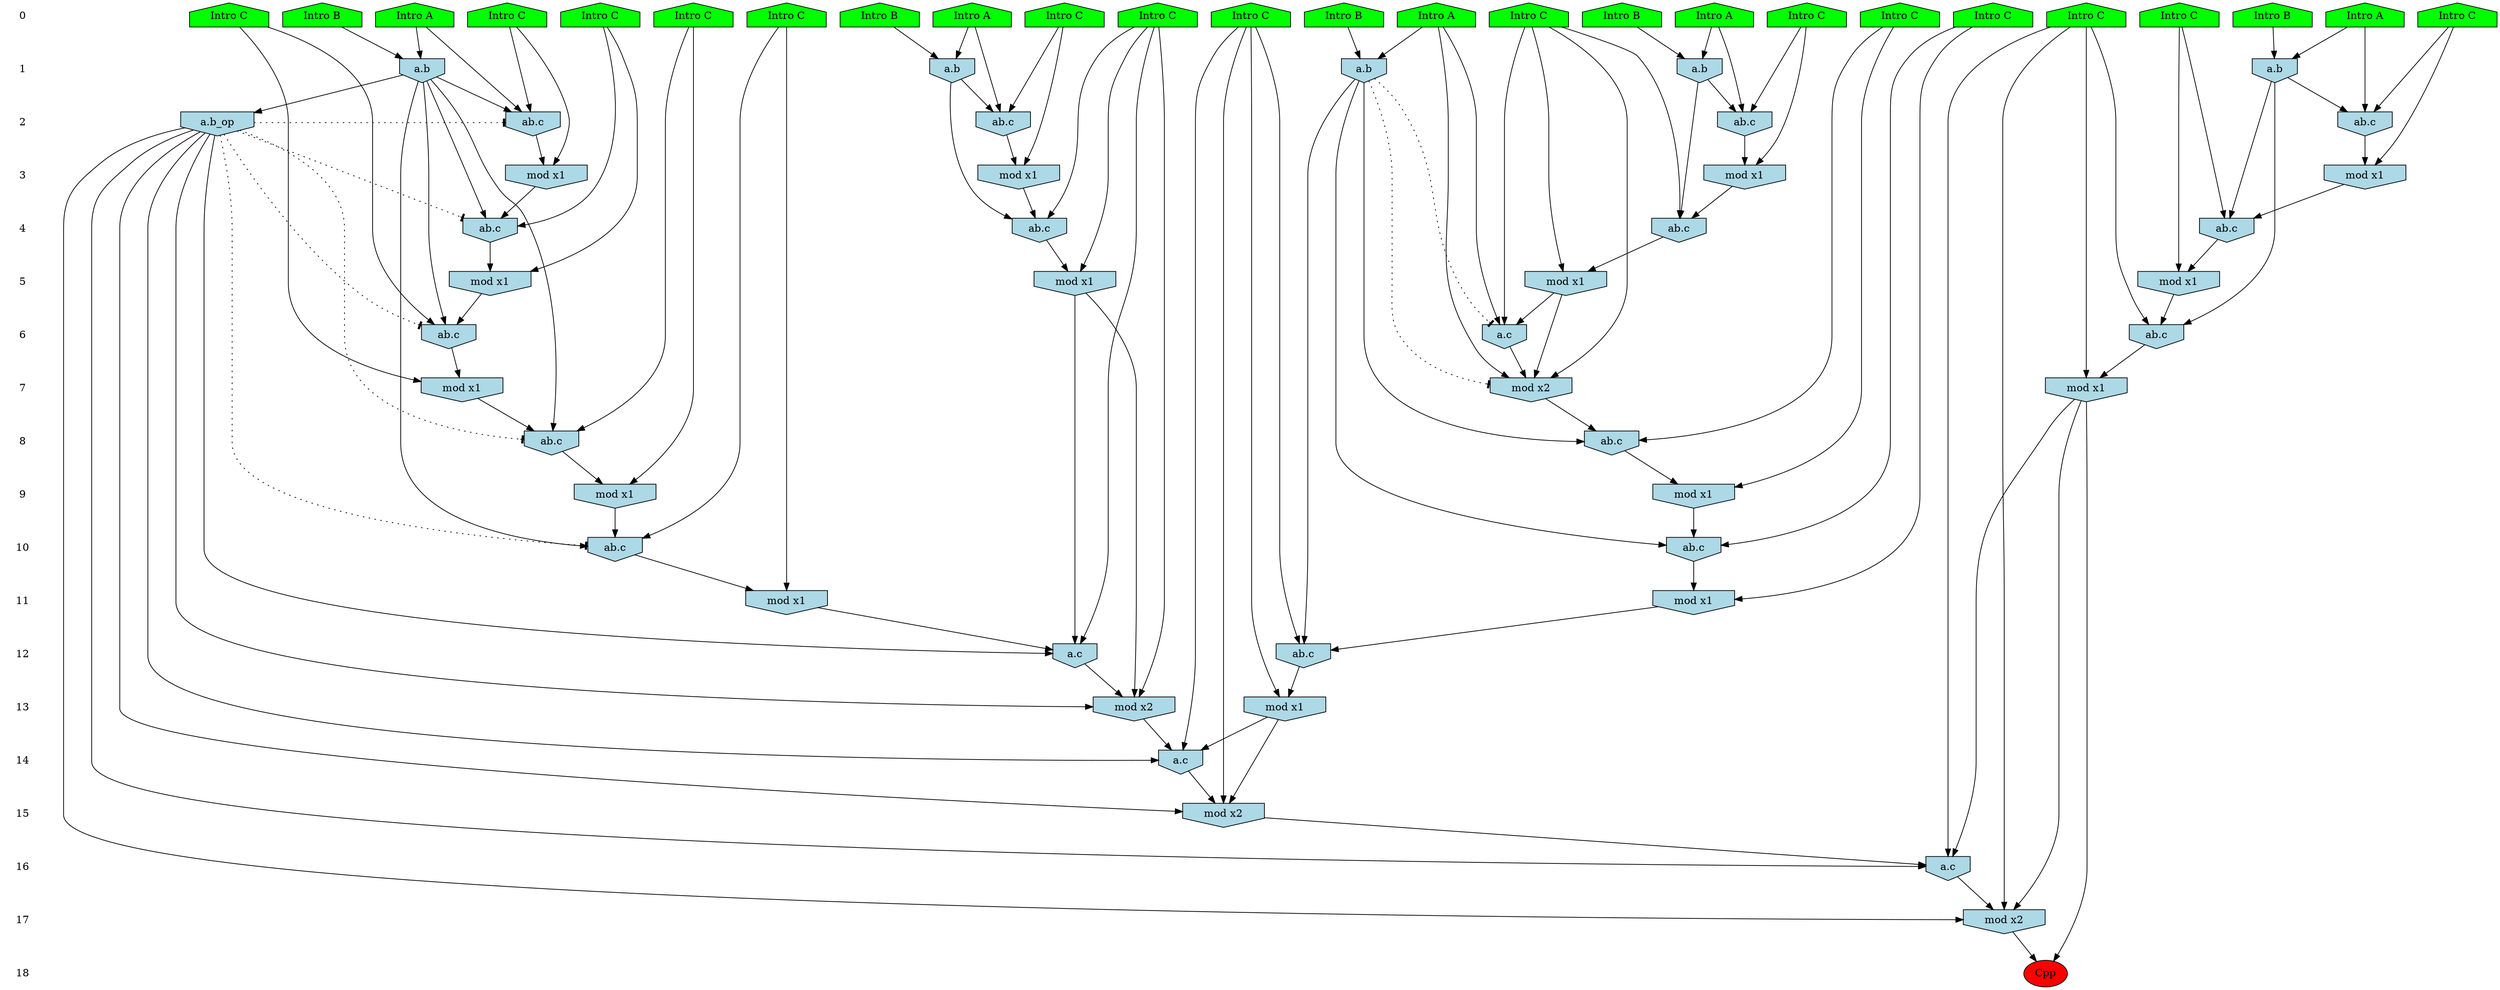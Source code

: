 /* Compression of 1 causal flows obtained in average at 1.808629E+01 t.u */
/* Compressed causal flows were: [3231] */
digraph G{
 ranksep=.5 ; 
{ rank = same ; "0" [shape=plaintext] ; node_1 [label ="Intro A", shape=house, style=filled, fillcolor=green] ;
node_2 [label ="Intro B", shape=house, style=filled, fillcolor=green] ;
node_3 [label ="Intro B", shape=house, style=filled, fillcolor=green] ;
node_4 [label ="Intro A", shape=house, style=filled, fillcolor=green] ;
node_5 [label ="Intro B", shape=house, style=filled, fillcolor=green] ;
node_6 [label ="Intro A", shape=house, style=filled, fillcolor=green] ;
node_7 [label ="Intro B", shape=house, style=filled, fillcolor=green] ;
node_8 [label ="Intro A", shape=house, style=filled, fillcolor=green] ;
node_9 [label ="Intro A", shape=house, style=filled, fillcolor=green] ;
node_10 [label ="Intro B", shape=house, style=filled, fillcolor=green] ;
node_11 [label ="Intro C", shape=house, style=filled, fillcolor=green] ;
node_12 [label ="Intro C", shape=house, style=filled, fillcolor=green] ;
node_13 [label ="Intro C", shape=house, style=filled, fillcolor=green] ;
node_14 [label ="Intro C", shape=house, style=filled, fillcolor=green] ;
node_15 [label ="Intro C", shape=house, style=filled, fillcolor=green] ;
node_16 [label ="Intro C", shape=house, style=filled, fillcolor=green] ;
node_17 [label ="Intro C", shape=house, style=filled, fillcolor=green] ;
node_18 [label ="Intro C", shape=house, style=filled, fillcolor=green] ;
node_19 [label ="Intro C", shape=house, style=filled, fillcolor=green] ;
node_20 [label ="Intro C", shape=house, style=filled, fillcolor=green] ;
node_21 [label ="Intro C", shape=house, style=filled, fillcolor=green] ;
node_22 [label ="Intro C", shape=house, style=filled, fillcolor=green] ;
node_23 [label ="Intro C", shape=house, style=filled, fillcolor=green] ;
node_24 [label ="Intro C", shape=house, style=filled, fillcolor=green] ;
node_25 [label ="Intro C", shape=house, style=filled, fillcolor=green] ;
}
{ rank = same ; "1" [shape=plaintext] ; node_26 [label="a.b", shape=invhouse, style=filled, fillcolor = lightblue] ;
node_29 [label="a.b", shape=invhouse, style=filled, fillcolor = lightblue] ;
node_30 [label="a.b", shape=invhouse, style=filled, fillcolor = lightblue] ;
node_34 [label="a.b", shape=invhouse, style=filled, fillcolor = lightblue] ;
node_49 [label="a.b", shape=invhouse, style=filled, fillcolor = lightblue] ;
}
{ rank = same ; "2" [shape=plaintext] ; node_27 [label="ab.c", shape=invhouse, style=filled, fillcolor = lightblue] ;
node_32 [label="ab.c", shape=invhouse, style=filled, fillcolor = lightblue] ;
node_36 [label="ab.c", shape=invhouse, style=filled, fillcolor = lightblue] ;
node_39 [label="ab.c", shape=invhouse, style=filled, fillcolor = lightblue] ;
node_58 [label="a.b_op", shape=invhouse, style=filled, fillcolor = lightblue] ;
}
{ rank = same ; "3" [shape=plaintext] ; node_28 [label="mod x1", shape=invhouse, style=filled, fillcolor = lightblue] ;
node_38 [label="mod x1", shape=invhouse, style=filled, fillcolor = lightblue] ;
node_40 [label="mod x1", shape=invhouse, style=filled, fillcolor = lightblue] ;
node_47 [label="mod x1", shape=invhouse, style=filled, fillcolor = lightblue] ;
}
{ rank = same ; "4" [shape=plaintext] ; node_31 [label="ab.c", shape=invhouse, style=filled, fillcolor = lightblue] ;
node_41 [label="ab.c", shape=invhouse, style=filled, fillcolor = lightblue] ;
node_43 [label="ab.c", shape=invhouse, style=filled, fillcolor = lightblue] ;
node_52 [label="ab.c", shape=invhouse, style=filled, fillcolor = lightblue] ;
}
{ rank = same ; "5" [shape=plaintext] ; node_33 [label="mod x1", shape=invhouse, style=filled, fillcolor = lightblue] ;
node_42 [label="mod x1", shape=invhouse, style=filled, fillcolor = lightblue] ;
node_44 [label="mod x1", shape=invhouse, style=filled, fillcolor = lightblue] ;
node_54 [label="mod x1", shape=invhouse, style=filled, fillcolor = lightblue] ;
}
{ rank = same ; "6" [shape=plaintext] ; node_35 [label="a.c", shape=invhouse, style=filled, fillcolor = lightblue] ;
node_45 [label="ab.c", shape=invhouse, style=filled, fillcolor = lightblue] ;
node_55 [label="ab.c", shape=invhouse, style=filled, fillcolor = lightblue] ;
}
{ rank = same ; "7" [shape=plaintext] ; node_37 [label="mod x2", shape=invhouse, style=filled, fillcolor = lightblue] ;
node_46 [label="mod x1", shape=invhouse, style=filled, fillcolor = lightblue] ;
node_57 [label="mod x1", shape=invhouse, style=filled, fillcolor = lightblue] ;
}
{ rank = same ; "8" [shape=plaintext] ; node_48 [label="ab.c", shape=invhouse, style=filled, fillcolor = lightblue] ;
node_51 [label="ab.c", shape=invhouse, style=filled, fillcolor = lightblue] ;
}
{ rank = same ; "9" [shape=plaintext] ; node_50 [label="mod x1", shape=invhouse, style=filled, fillcolor = lightblue] ;
node_59 [label="mod x1", shape=invhouse, style=filled, fillcolor = lightblue] ;
}
{ rank = same ; "10" [shape=plaintext] ; node_53 [label="ab.c", shape=invhouse, style=filled, fillcolor = lightblue] ;
node_60 [label="ab.c", shape=invhouse, style=filled, fillcolor = lightblue] ;
}
{ rank = same ; "11" [shape=plaintext] ; node_56 [label="mod x1", shape=invhouse, style=filled, fillcolor = lightblue] ;
node_61 [label="mod x1", shape=invhouse, style=filled, fillcolor = lightblue] ;
}
{ rank = same ; "12" [shape=plaintext] ; node_62 [label="a.c", shape=invhouse, style=filled, fillcolor = lightblue] ;
node_64 [label="ab.c", shape=invhouse, style=filled, fillcolor = lightblue] ;
}
{ rank = same ; "13" [shape=plaintext] ; node_63 [label="mod x2", shape=invhouse, style=filled, fillcolor = lightblue] ;
node_65 [label="mod x1", shape=invhouse, style=filled, fillcolor = lightblue] ;
}
{ rank = same ; "14" [shape=plaintext] ; node_66 [label="a.c", shape=invhouse, style=filled, fillcolor = lightblue] ;
}
{ rank = same ; "15" [shape=plaintext] ; node_67 [label="mod x2", shape=invhouse, style=filled, fillcolor = lightblue] ;
}
{ rank = same ; "16" [shape=plaintext] ; node_68 [label="a.c", shape=invhouse, style=filled, fillcolor = lightblue] ;
}
{ rank = same ; "17" [shape=plaintext] ; node_69 [label="mod x2", shape=invhouse, style=filled, fillcolor = lightblue] ;
}
{ rank = same ; "18" [shape=plaintext] ; node_70 [label ="Cpp", style=filled, fillcolor=red] ;
}
"0" -> "1" [style="invis"]; 
"1" -> "2" [style="invis"]; 
"2" -> "3" [style="invis"]; 
"3" -> "4" [style="invis"]; 
"4" -> "5" [style="invis"]; 
"5" -> "6" [style="invis"]; 
"6" -> "7" [style="invis"]; 
"7" -> "8" [style="invis"]; 
"8" -> "9" [style="invis"]; 
"9" -> "10" [style="invis"]; 
"10" -> "11" [style="invis"]; 
"11" -> "12" [style="invis"]; 
"12" -> "13" [style="invis"]; 
"13" -> "14" [style="invis"]; 
"14" -> "15" [style="invis"]; 
"15" -> "16" [style="invis"]; 
"16" -> "17" [style="invis"]; 
"17" -> "18" [style="invis"]; 
node_2 -> node_26
node_9 -> node_26
node_9 -> node_27
node_21 -> node_27
node_26 -> node_27
node_21 -> node_28
node_27 -> node_28
node_1 -> node_29
node_5 -> node_29
node_3 -> node_30
node_6 -> node_30
node_12 -> node_31
node_26 -> node_31
node_28 -> node_31
node_1 -> node_32
node_25 -> node_32
node_29 -> node_32
node_12 -> node_33
node_31 -> node_33
node_4 -> node_34
node_7 -> node_34
node_8 -> node_35
node_12 -> node_35
node_33 -> node_35
node_6 -> node_36
node_16 -> node_36
node_30 -> node_36
node_8 -> node_37
node_12 -> node_37
node_33 -> node_37
node_35 -> node_37
node_25 -> node_38
node_32 -> node_38
node_4 -> node_39
node_15 -> node_39
node_34 -> node_39
node_16 -> node_40
node_36 -> node_40
node_23 -> node_41
node_30 -> node_41
node_40 -> node_41
node_23 -> node_42
node_41 -> node_42
node_14 -> node_43
node_29 -> node_43
node_38 -> node_43
node_14 -> node_44
node_43 -> node_44
node_17 -> node_45
node_29 -> node_45
node_44 -> node_45
node_17 -> node_46
node_45 -> node_46
node_15 -> node_47
node_39 -> node_47
node_13 -> node_48
node_29 -> node_48
node_46 -> node_48
node_8 -> node_49
node_10 -> node_49
node_13 -> node_50
node_48 -> node_50
node_22 -> node_51
node_37 -> node_51
node_49 -> node_51
node_11 -> node_52
node_34 -> node_52
node_47 -> node_52
node_19 -> node_53
node_29 -> node_53
node_50 -> node_53
node_11 -> node_54
node_52 -> node_54
node_20 -> node_55
node_34 -> node_55
node_54 -> node_55
node_19 -> node_56
node_53 -> node_56
node_20 -> node_57
node_55 -> node_57
node_29 -> node_58
node_22 -> node_59
node_51 -> node_59
node_24 -> node_60
node_49 -> node_60
node_59 -> node_60
node_24 -> node_61
node_60 -> node_61
node_23 -> node_62
node_42 -> node_62
node_56 -> node_62
node_58 -> node_62
node_23 -> node_63
node_42 -> node_63
node_58 -> node_63
node_62 -> node_63
node_18 -> node_64
node_49 -> node_64
node_61 -> node_64
node_18 -> node_65
node_64 -> node_65
node_18 -> node_66
node_58 -> node_66
node_63 -> node_66
node_65 -> node_66
node_18 -> node_67
node_58 -> node_67
node_65 -> node_67
node_66 -> node_67
node_20 -> node_68
node_57 -> node_68
node_58 -> node_68
node_67 -> node_68
node_20 -> node_69
node_57 -> node_69
node_58 -> node_69
node_68 -> node_69
node_57 -> node_70
node_69 -> node_70
node_49 -> node_37 [style=dotted, arrowhead = tee] 
node_49 -> node_35 [style=dotted, arrowhead = tee] 
node_58 -> node_53 [style=dotted, arrowhead = tee] 
node_58 -> node_48 [style=dotted, arrowhead = tee] 
node_58 -> node_45 [style=dotted, arrowhead = tee] 
node_58 -> node_43 [style=dotted, arrowhead = tee] 
node_58 -> node_32 [style=dotted, arrowhead = tee] 
}
/*
 Dot generation time: 0.000672
*/